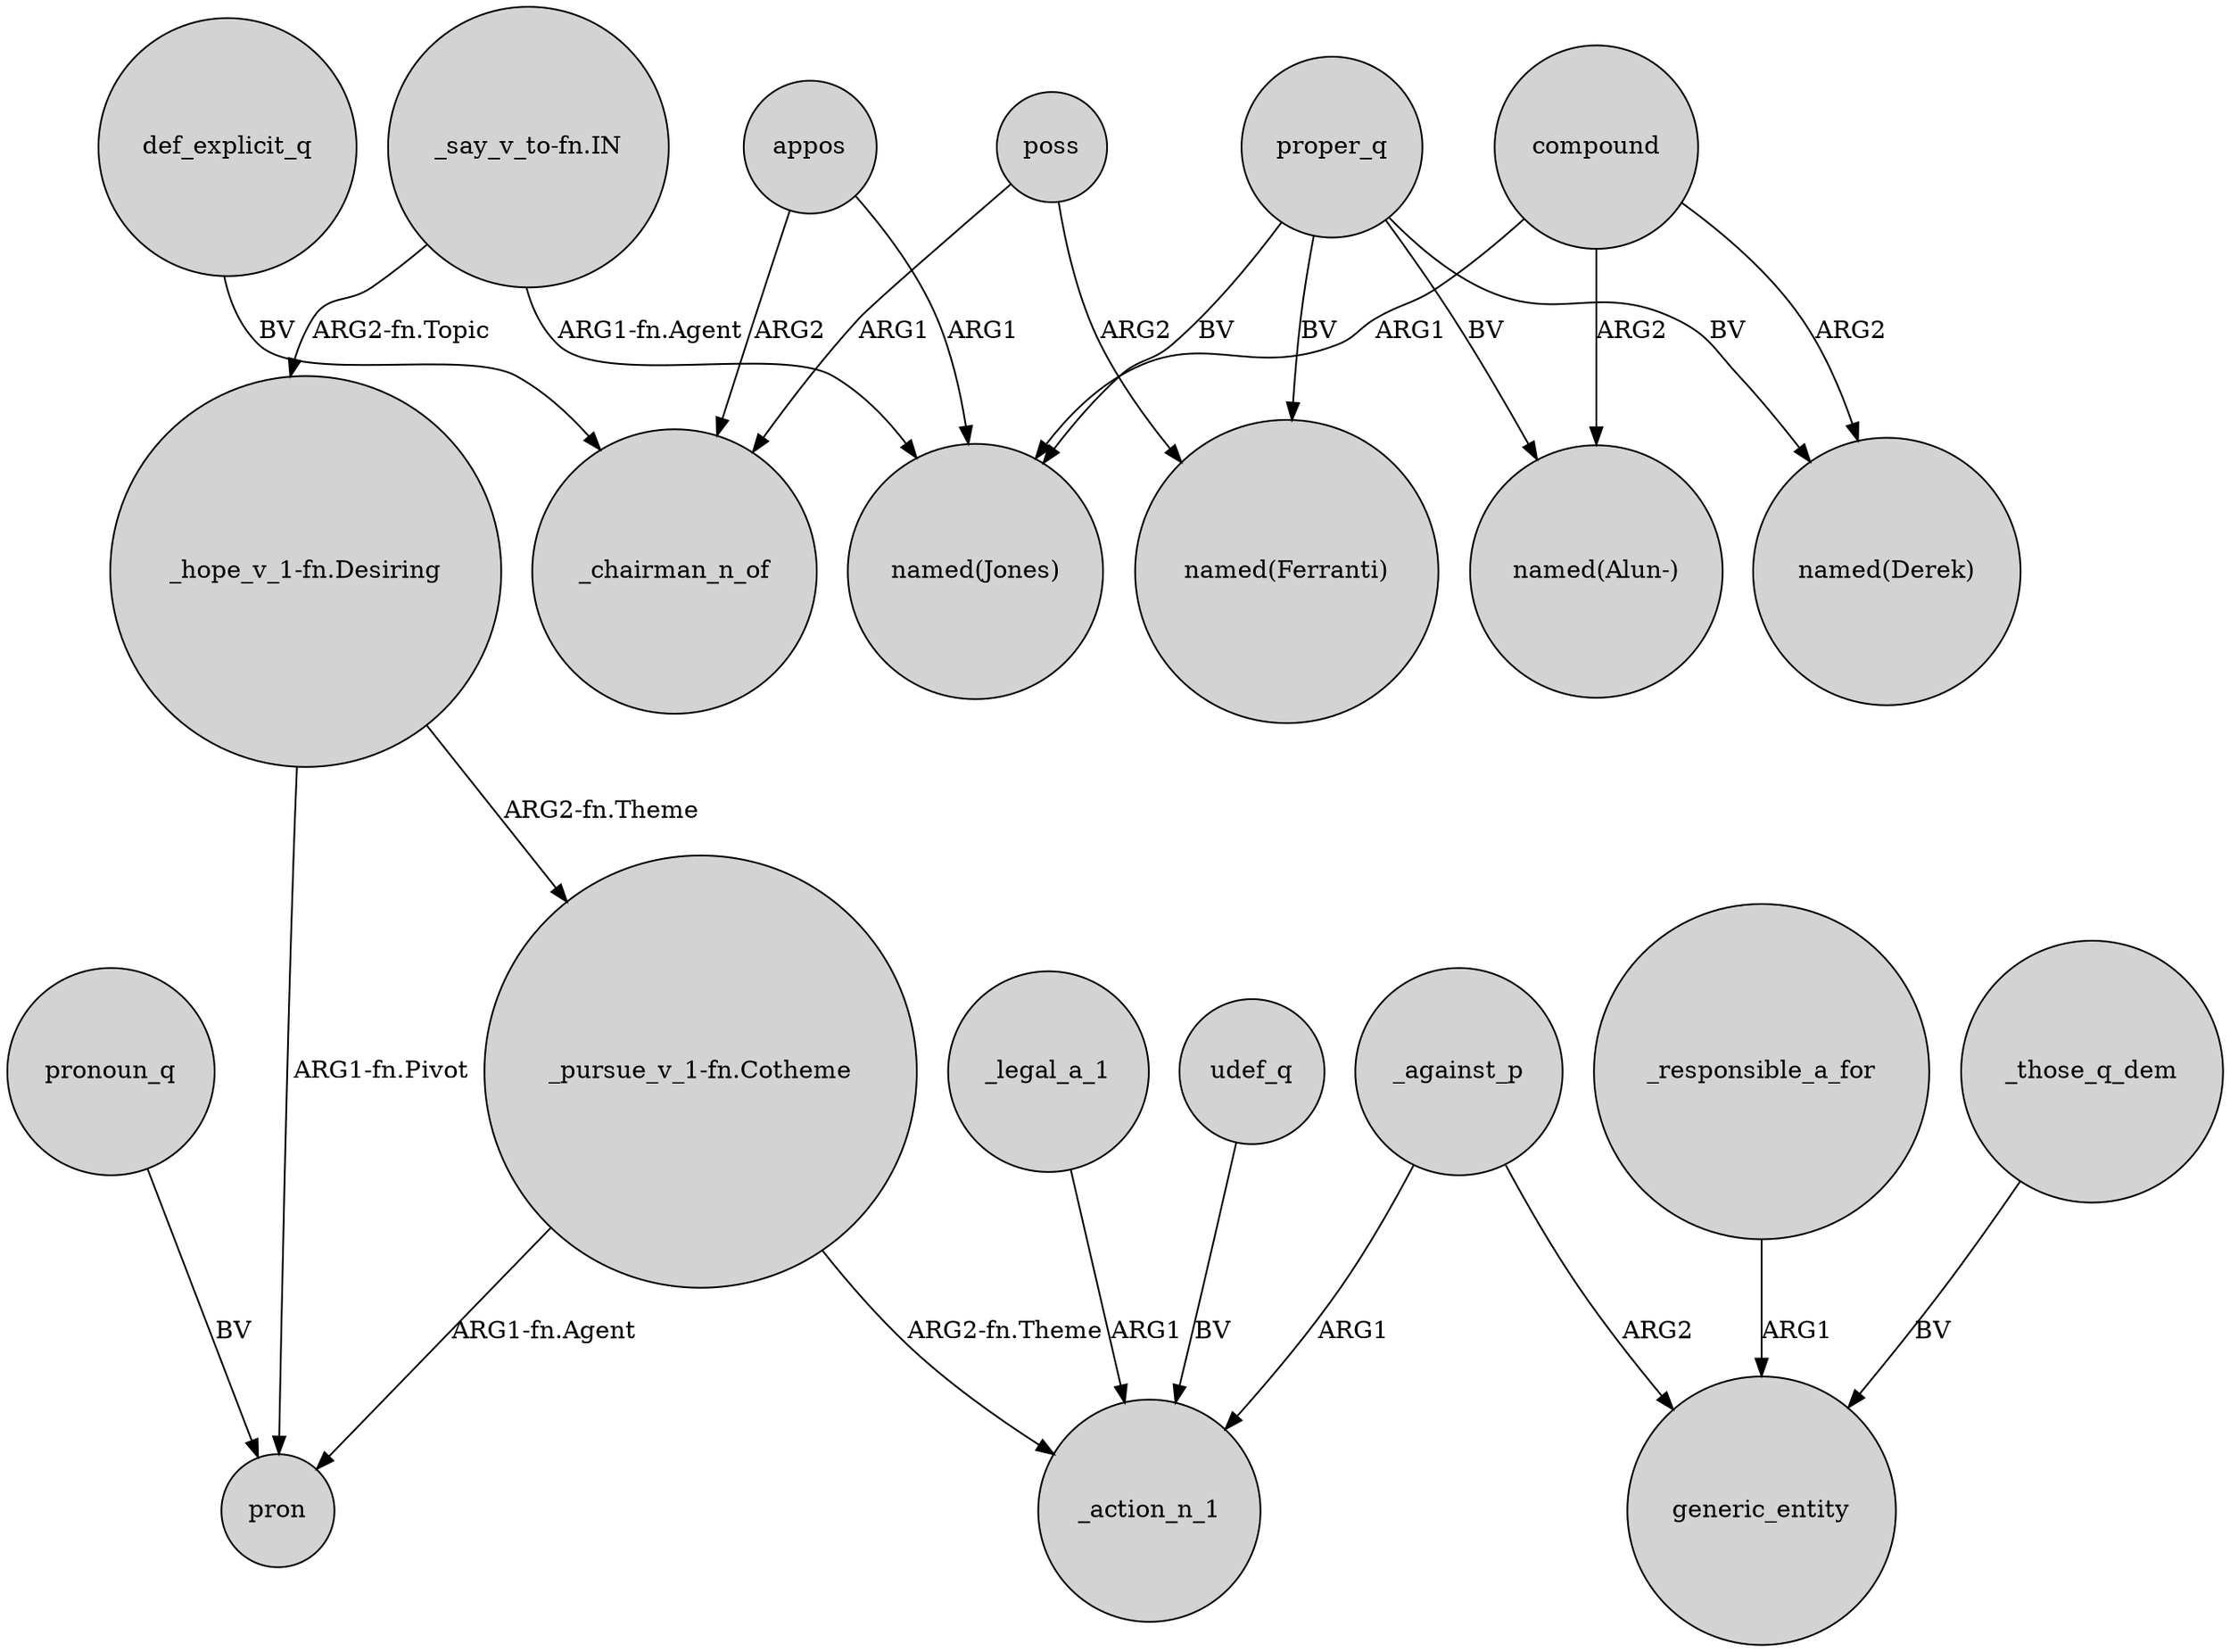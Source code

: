 digraph {
	node [shape=circle style=filled]
	"_hope_v_1-fn.Desiring" -> pron [label="ARG1-fn.Pivot"]
	"_say_v_to-fn.IN" -> "named(Jones)" [label="ARG1-fn.Agent"]
	"_pursue_v_1-fn.Cotheme" -> pron [label="ARG1-fn.Agent"]
	appos -> "named(Jones)" [label=ARG1]
	"_say_v_to-fn.IN" -> "_hope_v_1-fn.Desiring" [label="ARG2-fn.Topic"]
	_legal_a_1 -> _action_n_1 [label=ARG1]
	proper_q -> "named(Alun-)" [label=BV]
	"_hope_v_1-fn.Desiring" -> "_pursue_v_1-fn.Cotheme" [label="ARG2-fn.Theme"]
	_against_p -> generic_entity [label=ARG2]
	_against_p -> _action_n_1 [label=ARG1]
	pronoun_q -> pron [label=BV]
	proper_q -> "named(Jones)" [label=BV]
	compound -> "named(Derek)" [label=ARG2]
	appos -> _chairman_n_of [label=ARG2]
	proper_q -> "named(Ferranti)" [label=BV]
	_responsible_a_for -> generic_entity [label=ARG1]
	poss -> "named(Ferranti)" [label=ARG2]
	compound -> "named(Alun-)" [label=ARG2]
	udef_q -> _action_n_1 [label=BV]
	proper_q -> "named(Derek)" [label=BV]
	"_pursue_v_1-fn.Cotheme" -> _action_n_1 [label="ARG2-fn.Theme"]
	compound -> "named(Jones)" [label=ARG1]
	def_explicit_q -> _chairman_n_of [label=BV]
	_those_q_dem -> generic_entity [label=BV]
	poss -> _chairman_n_of [label=ARG1]
}
